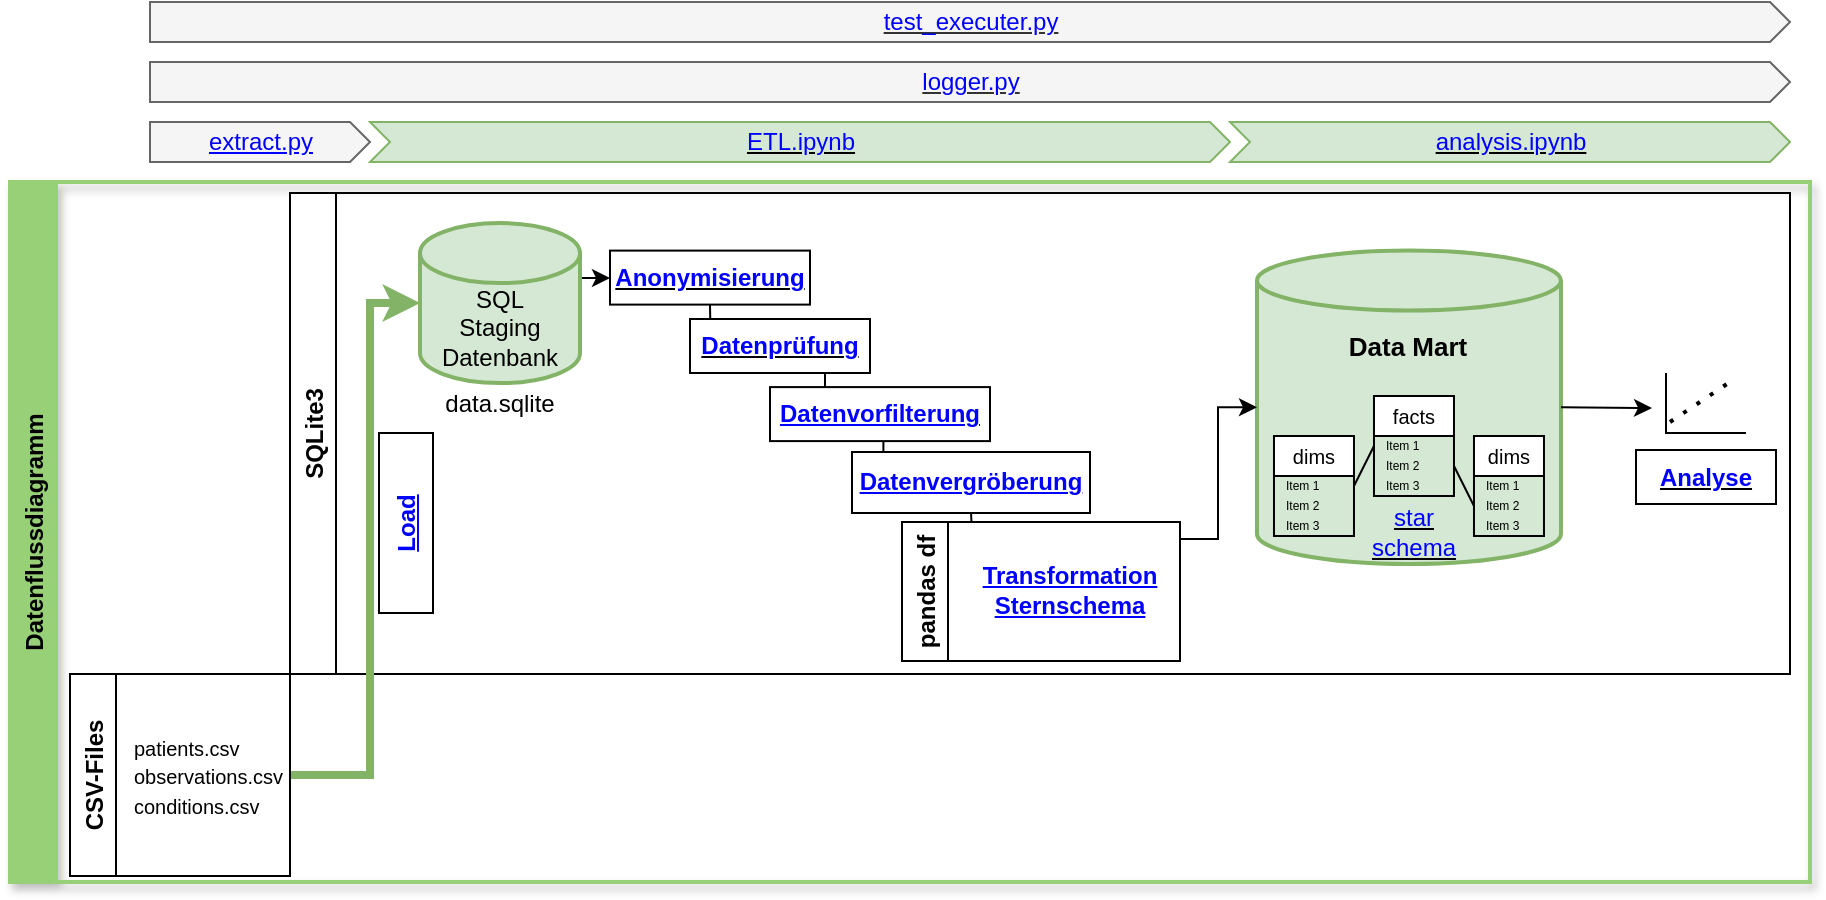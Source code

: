 <mxfile version="20.1.4" type="device"><diagram name="Page-1" id="c7488fd3-1785-93aa-aadb-54a6760d102a"><mxGraphModel dx="1153" dy="543" grid="1" gridSize="10" guides="1" tooltips="1" connect="1" arrows="1" fold="1" page="1" pageScale="1" pageWidth="1100" pageHeight="850" background="none" math="0" shadow="0"><root><mxCell id="0"/><mxCell id="1" parent="0"/><UserObject label="Datenflussdiagramm" id="xkVVOxBw_yeJyGsyUjNZ-36"><mxCell style="swimlane;horizontal=0;shadow=1;labelBackgroundColor=none;labelBorderColor=none;fontSize=12;fontColor=#000000;strokeColor=#97D077;strokeWidth=2;fillColor=#97D077;gradientColor=none;" parent="1" vertex="1"><mxGeometry x="50" y="660" width="900" height="350" as="geometry"/></mxCell></UserObject><UserObject label="SQLite3" link="https://github.com/Fuenfgeld/DMA2022DataProjectC/blob/main/src/analysis.ipynb" id="PFIuR6v0ovPzgkqPzc4s-4"><mxCell style="swimlane;horizontal=0;startSize=23;" parent="xkVVOxBw_yeJyGsyUjNZ-36" vertex="1"><mxGeometry x="140" y="5.5" width="750" height="240.5" as="geometry"/></mxCell></UserObject><mxCell id="Z-9TnousxGG4WOgWIYyv-4" style="edgeStyle=orthogonalEdgeStyle;rounded=0;orthogonalLoop=1;jettySize=auto;html=1;exitX=1;exitY=0;exitDx=0;exitDy=27.5;exitPerimeter=0;entryX=0;entryY=0.5;entryDx=0;entryDy=0;fontColor=#0000FF;" parent="PFIuR6v0ovPzgkqPzc4s-4" source="fH8lq0TSA_9BYZk7DDAZ-1" target="xkVVOxBw_yeJyGsyUjNZ-43" edge="1"><mxGeometry relative="1" as="geometry"/></mxCell><mxCell id="fH8lq0TSA_9BYZk7DDAZ-1" value="SQL&lt;br&gt;Staging&lt;br&gt;Datenbank" style="shape=cylinder3;whiteSpace=wrap;html=1;boundedLbl=1;backgroundOutline=1;size=15;strokeWidth=2;fillColor=#d5e8d4;strokeColor=#82b366;" parent="PFIuR6v0ovPzgkqPzc4s-4" vertex="1"><mxGeometry x="65" y="15.05" width="80" height="80" as="geometry"/></mxCell><mxCell id="Z-9TnousxGG4WOgWIYyv-5" style="edgeStyle=orthogonalEdgeStyle;rounded=0;orthogonalLoop=1;jettySize=auto;html=1;exitX=0.5;exitY=1;exitDx=0;exitDy=0;entryX=0.113;entryY=0.111;entryDx=0;entryDy=0;entryPerimeter=0;fontColor=#0000FF;endArrow=none;endFill=0;" parent="PFIuR6v0ovPzgkqPzc4s-4" source="xkVVOxBw_yeJyGsyUjNZ-43" target="PFIuR6v0ovPzgkqPzc4s-8" edge="1"><mxGeometry relative="1" as="geometry"/></mxCell><UserObject label="&lt;b&gt;&lt;u&gt;&lt;font color=&quot;#0000ff&quot;&gt;Anonymisierung&lt;/font&gt;&lt;/u&gt;&lt;br&gt;&lt;/b&gt;" link="https://github.com/Fuenfgeld/DMA2022DataProjectC/wiki/Datenvorverarbeitung#anonymisierung" id="xkVVOxBw_yeJyGsyUjNZ-43"><mxCell style="whiteSpace=wrap;html=1;strokeWidth=1;labelBorderColor=none;strokeColor=default;labelBackgroundColor=none;gradientColor=none;" parent="PFIuR6v0ovPzgkqPzc4s-4" vertex="1"><mxGeometry x="160" y="28.8" width="100" height="27" as="geometry"/></mxCell></UserObject><mxCell id="xkVVOxBw_yeJyGsyUjNZ-8" value="" style="shape=cylinder3;whiteSpace=wrap;html=1;boundedLbl=1;backgroundOutline=3;size=15;strokeColor=#82b366;fillColor=#d5e8d4;strokeWidth=2;align=center;" parent="PFIuR6v0ovPzgkqPzc4s-4" vertex="1"><mxGeometry x="483.49" y="28.8" width="152" height="156.7" as="geometry"/></mxCell><mxCell id="Z-9TnousxGG4WOgWIYyv-10" style="edgeStyle=orthogonalEdgeStyle;rounded=0;orthogonalLoop=1;jettySize=auto;html=1;exitX=0.75;exitY=1;exitDx=0;exitDy=0;entryX=0.25;entryY=0;entryDx=0;entryDy=0;fontColor=#0000FF;endArrow=none;endFill=0;" parent="PFIuR6v0ovPzgkqPzc4s-4" source="PFIuR6v0ovPzgkqPzc4s-8" target="WWk708Z8lFxyfW0Tjglj-2" edge="1"><mxGeometry relative="1" as="geometry"/></mxCell><UserObject label="&lt;b&gt;&lt;u&gt;&lt;font color=&quot;#0000ff&quot;&gt;Datenprüfung&lt;/font&gt;&lt;/u&gt;&lt;br&gt;&lt;/b&gt;" link="https://github.com/Fuenfgeld/DMA2022DataProjectC/wiki/Datenvorverarbeitung#datenpr%C3%BCfung" id="PFIuR6v0ovPzgkqPzc4s-8"><mxCell style="whiteSpace=wrap;html=1;strokeWidth=1;labelBorderColor=none;strokeColor=default;labelBackgroundColor=none;gradientColor=none;" parent="PFIuR6v0ovPzgkqPzc4s-4" vertex="1"><mxGeometry x="200" y="63.0" width="90" height="27" as="geometry"/></mxCell></UserObject><mxCell id="5ND1hd7ILfxyxebTAZks-1" value="facts" style="swimlane;fontStyle=0;childLayout=stackLayout;horizontal=1;startSize=20;horizontalStack=0;resizeParent=1;resizeParentMax=0;resizeLast=0;collapsible=1;marginBottom=0;fontSize=10;" parent="PFIuR6v0ovPzgkqPzc4s-4" vertex="1"><mxGeometry x="541.99" y="101.5" width="40" height="50" as="geometry"/></mxCell><mxCell id="5ND1hd7ILfxyxebTAZks-2" value="Item 1" style="text;strokeColor=none;fillColor=none;align=left;verticalAlign=middle;spacingLeft=4;spacingRight=4;overflow=hidden;points=[[0,0.5],[1,0.5]];portConstraint=eastwest;rotatable=0;fontSize=6;" parent="5ND1hd7ILfxyxebTAZks-1" vertex="1"><mxGeometry y="20" width="40" height="10" as="geometry"/></mxCell><mxCell id="5ND1hd7ILfxyxebTAZks-3" value="Item 2" style="text;strokeColor=none;fillColor=none;align=left;verticalAlign=middle;spacingLeft=4;spacingRight=4;overflow=hidden;points=[[0,0.5],[1,0.5]];portConstraint=eastwest;rotatable=0;fontSize=6;" parent="5ND1hd7ILfxyxebTAZks-1" vertex="1"><mxGeometry y="30" width="40" height="10" as="geometry"/></mxCell><mxCell id="5ND1hd7ILfxyxebTAZks-4" value="Item 3" style="text;strokeColor=none;fillColor=none;align=left;verticalAlign=middle;spacingLeft=4;spacingRight=4;overflow=hidden;points=[[0,0.5],[1,0.5]];portConstraint=eastwest;rotatable=0;fontSize=6;" parent="5ND1hd7ILfxyxebTAZks-1" vertex="1"><mxGeometry y="40" width="40" height="10" as="geometry"/></mxCell><mxCell id="5ND1hd7ILfxyxebTAZks-5" value="dims" style="swimlane;fontStyle=0;childLayout=stackLayout;horizontal=1;startSize=20;horizontalStack=0;resizeParent=1;resizeParentMax=0;resizeLast=0;collapsible=1;marginBottom=0;fontSize=10;" parent="PFIuR6v0ovPzgkqPzc4s-4" vertex="1"><mxGeometry x="591.99" y="121.5" width="35" height="50" as="geometry"/></mxCell><mxCell id="5ND1hd7ILfxyxebTAZks-6" value="Item 1" style="text;strokeColor=none;fillColor=none;align=left;verticalAlign=middle;spacingLeft=4;spacingRight=4;overflow=hidden;points=[[0,0.5],[1,0.5]];portConstraint=eastwest;rotatable=0;fontSize=6;" parent="5ND1hd7ILfxyxebTAZks-5" vertex="1"><mxGeometry y="20" width="35" height="10" as="geometry"/></mxCell><mxCell id="5ND1hd7ILfxyxebTAZks-7" value="Item 2" style="text;strokeColor=none;fillColor=none;align=left;verticalAlign=middle;spacingLeft=4;spacingRight=4;overflow=hidden;points=[[0,0.5],[1,0.5]];portConstraint=eastwest;rotatable=0;fontSize=6;" parent="5ND1hd7ILfxyxebTAZks-5" vertex="1"><mxGeometry y="30" width="35" height="10" as="geometry"/></mxCell><mxCell id="5ND1hd7ILfxyxebTAZks-8" value="Item 3" style="text;strokeColor=none;fillColor=none;align=left;verticalAlign=middle;spacingLeft=4;spacingRight=4;overflow=hidden;points=[[0,0.5],[1,0.5]];portConstraint=eastwest;rotatable=0;fontSize=6;" parent="5ND1hd7ILfxyxebTAZks-5" vertex="1"><mxGeometry y="40" width="35" height="10" as="geometry"/></mxCell><mxCell id="5ND1hd7ILfxyxebTAZks-9" value="dims" style="swimlane;fontStyle=0;childLayout=stackLayout;horizontal=1;startSize=20;horizontalStack=0;resizeParent=1;resizeParentMax=0;resizeLast=0;collapsible=1;marginBottom=0;fontSize=10;" parent="PFIuR6v0ovPzgkqPzc4s-4" vertex="1"><mxGeometry x="491.99" y="121.5" width="40" height="50" as="geometry"/></mxCell><mxCell id="5ND1hd7ILfxyxebTAZks-10" value="Item 1" style="text;strokeColor=none;fillColor=none;align=left;verticalAlign=middle;spacingLeft=4;spacingRight=4;overflow=hidden;points=[[0,0.5],[1,0.5]];portConstraint=eastwest;rotatable=0;fontSize=6;" parent="5ND1hd7ILfxyxebTAZks-9" vertex="1"><mxGeometry y="20" width="40" height="10" as="geometry"/></mxCell><mxCell id="5ND1hd7ILfxyxebTAZks-11" value="Item 2" style="text;strokeColor=none;fillColor=none;align=left;verticalAlign=middle;spacingLeft=4;spacingRight=4;overflow=hidden;points=[[0,0.5],[1,0.5]];portConstraint=eastwest;rotatable=0;fontSize=6;" parent="5ND1hd7ILfxyxebTAZks-9" vertex="1"><mxGeometry y="30" width="40" height="10" as="geometry"/></mxCell><mxCell id="5ND1hd7ILfxyxebTAZks-12" value="Item 3" style="text;strokeColor=none;fillColor=none;align=left;verticalAlign=middle;spacingLeft=4;spacingRight=4;overflow=hidden;points=[[0,0.5],[1,0.5]];portConstraint=eastwest;rotatable=0;fontSize=6;" parent="5ND1hd7ILfxyxebTAZks-9" vertex="1"><mxGeometry y="40" width="40" height="10" as="geometry"/></mxCell><mxCell id="5ND1hd7ILfxyxebTAZks-13" value="" style="endArrow=none;html=1;rounded=0;fontSize=6;exitX=1;exitY=0.5;exitDx=0;exitDy=0;entryX=0;entryY=0.5;entryDx=0;entryDy=0;" parent="PFIuR6v0ovPzgkqPzc4s-4" source="5ND1hd7ILfxyxebTAZks-9" target="5ND1hd7ILfxyxebTAZks-2" edge="1"><mxGeometry width="50" height="50" relative="1" as="geometry"><mxPoint x="591.99" y="151.5" as="sourcePoint"/><mxPoint x="641.99" y="101.5" as="targetPoint"/></mxGeometry></mxCell><mxCell id="5ND1hd7ILfxyxebTAZks-14" value="" style="endArrow=none;html=1;rounded=0;fontSize=6;entryX=0;entryY=0.5;entryDx=0;entryDy=0;exitX=1;exitY=0.5;exitDx=0;exitDy=0;" parent="PFIuR6v0ovPzgkqPzc4s-4" source="5ND1hd7ILfxyxebTAZks-3" target="5ND1hd7ILfxyxebTAZks-7" edge="1"><mxGeometry width="50" height="50" relative="1" as="geometry"><mxPoint x="591.99" y="151.5" as="sourcePoint"/><mxPoint x="641.99" y="101.5" as="targetPoint"/></mxGeometry></mxCell><mxCell id="5ND1hd7ILfxyxebTAZks-15" value="&lt;font style=&quot;font-size: 13px;&quot;&gt;&lt;b&gt;Data Mart&lt;/b&gt;&lt;/font&gt;" style="text;html=1;strokeColor=none;fillColor=none;align=center;verticalAlign=middle;whiteSpace=wrap;rounded=0;fontSize=10;" parent="PFIuR6v0ovPzgkqPzc4s-4" vertex="1"><mxGeometry x="483.49" y="61.5" width="152" height="30" as="geometry"/></mxCell><mxCell id="Z-9TnousxGG4WOgWIYyv-7" style="edgeStyle=orthogonalEdgeStyle;rounded=0;orthogonalLoop=1;jettySize=auto;html=1;exitX=0.5;exitY=1;exitDx=0;exitDy=0;entryX=0.25;entryY=0;entryDx=0;entryDy=0;fontColor=#0000FF;endArrow=none;endFill=0;" parent="PFIuR6v0ovPzgkqPzc4s-4" source="uUQ6Lqgu7IrXjWPr7j8Y-1" target="YkNErlGE9aybnZ01sQq4-3" edge="1"><mxGeometry relative="1" as="geometry"/></mxCell><UserObject label="&lt;b&gt;&lt;font color=&quot;#0000ff&quot;&gt;&lt;u&gt;Datenvergröberung&lt;/u&gt;&lt;/font&gt;&lt;br&gt;&lt;/b&gt;" link="https://github.com/Fuenfgeld/DMA2022DataProjectC/wiki/Datenvorverarbeitung#vergr%C3%B6berung-der-daten" id="uUQ6Lqgu7IrXjWPr7j8Y-1"><mxCell style="whiteSpace=wrap;html=1;strokeWidth=1;labelBorderColor=none;strokeColor=default;labelBackgroundColor=none;gradientColor=none;" parent="PFIuR6v0ovPzgkqPzc4s-4" vertex="1"><mxGeometry x="281" y="129.5" width="119" height="30.5" as="geometry"/></mxCell></UserObject><mxCell id="xkVVOxBw_yeJyGsyUjNZ-20" style="edgeStyle=none;rounded=0;orthogonalLoop=1;jettySize=auto;html=1;exitX=1;exitY=0.5;exitDx=0;exitDy=0;exitPerimeter=0;entryX=0;entryY=0.5;entryDx=0;entryDy=0;" parent="PFIuR6v0ovPzgkqPzc4s-4" source="xkVVOxBw_yeJyGsyUjNZ-8" edge="1"><mxGeometry relative="1" as="geometry"><mxPoint x="535.49" y="201.5" as="sourcePoint"/><mxPoint x="681" y="107.5" as="targetPoint"/></mxGeometry></mxCell><mxCell id="YkNErlGE9aybnZ01sQq4-17" value="data.sqlite" style="text;html=1;strokeColor=none;fillColor=none;align=center;verticalAlign=middle;whiteSpace=wrap;rounded=0;" parent="PFIuR6v0ovPzgkqPzc4s-4" vertex="1"><mxGeometry x="75" y="90.5" width="60" height="30" as="geometry"/></mxCell><mxCell id="YkNErlGE9aybnZ01sQq4-32" style="edgeStyle=orthogonalEdgeStyle;rounded=0;orthogonalLoop=1;jettySize=auto;html=1;exitX=1;exitY=0.5;exitDx=0;exitDy=0;entryX=0;entryY=0.5;entryDx=0;entryDy=0;entryPerimeter=0;strokeWidth=1;" parent="PFIuR6v0ovPzgkqPzc4s-4" source="YkNErlGE9aybnZ01sQq4-3" target="xkVVOxBw_yeJyGsyUjNZ-8" edge="1"><mxGeometry relative="1" as="geometry"><Array as="points"><mxPoint x="464" y="173"/><mxPoint x="464" y="107"/></Array></mxGeometry></mxCell><UserObject label="pandas df" link="https://github.com/Fuenfgeld/DMA2022DataProjectC/wiki/Mappingtabellen#mappingtabellen-sternschema" id="YkNErlGE9aybnZ01sQq4-3"><mxCell style="swimlane;horizontal=0;labelBorderColor=none;strokeColor=default;fillColor=default;" parent="PFIuR6v0ovPzgkqPzc4s-4" vertex="1"><mxGeometry x="306" y="164.5" width="139" height="69.5" as="geometry"/></mxCell></UserObject><mxCell id="xkVVOxBw_yeJyGsyUjNZ-44" value="&lt;b&gt;&lt;font color=&quot;#0000ff&quot;&gt;&lt;u&gt;Transformation Sternschema&lt;/u&gt;&lt;/font&gt;&lt;br&gt;&lt;/b&gt;" style="whiteSpace=wrap;html=1;strokeWidth=2;labelBorderColor=none;strokeColor=none;labelBackgroundColor=none;gradientColor=none;" parent="YkNErlGE9aybnZ01sQq4-3" vertex="1"><mxGeometry x="39" y="15.3" width="90" height="37.45" as="geometry"/></mxCell><UserObject label="&lt;b&gt;&lt;font color=&quot;#0000ff&quot;&gt;&lt;u&gt;Load&lt;/u&gt;&lt;/font&gt;&lt;br&gt;&lt;/b&gt;" link="https://nbviewer.org/github/Fuenfgeld/DMA2022DataProjectC/blob/main/src/ETL.ipynb#Daten-in-Datenbank-laden" id="WWk708Z8lFxyfW0Tjglj-1"><mxCell style="whiteSpace=wrap;html=1;strokeWidth=1;labelBorderColor=none;strokeColor=default;labelBackgroundColor=none;gradientColor=none;rotation=-90;" parent="PFIuR6v0ovPzgkqPzc4s-4" vertex="1"><mxGeometry x="13" y="151.5" width="90" height="27" as="geometry"/></mxCell></UserObject><mxCell id="Z-9TnousxGG4WOgWIYyv-6" style="edgeStyle=orthogonalEdgeStyle;rounded=0;orthogonalLoop=1;jettySize=auto;html=1;exitX=0.5;exitY=1;exitDx=0;exitDy=0;entryX=0.132;entryY=-0.003;entryDx=0;entryDy=0;entryPerimeter=0;fontColor=#0000FF;endArrow=none;endFill=0;" parent="PFIuR6v0ovPzgkqPzc4s-4" source="WWk708Z8lFxyfW0Tjglj-2" target="uUQ6Lqgu7IrXjWPr7j8Y-1" edge="1"><mxGeometry relative="1" as="geometry"><Array as="points"><mxPoint x="297" y="124"/></Array></mxGeometry></mxCell><UserObject label="&lt;b&gt;&lt;font color=&quot;#0000ff&quot;&gt;&lt;u&gt;Datenvorfilterung&lt;/u&gt;&lt;/font&gt;&lt;br&gt;&lt;/b&gt;" link="https://github.com/Fuenfgeld/DMA2022DataProjectC/wiki/Mappingtabellen#schritt-vorfilterung" id="WWk708Z8lFxyfW0Tjglj-2"><mxCell style="whiteSpace=wrap;html=1;strokeWidth=1;labelBorderColor=none;strokeColor=default;labelBackgroundColor=none;gradientColor=none;" parent="PFIuR6v0ovPzgkqPzc4s-4" vertex="1"><mxGeometry x="240" y="97.05" width="110" height="27" as="geometry"/></mxCell></UserObject><UserObject label="&lt;b&gt;&lt;u&gt;&lt;font color=&quot;#0000ff&quot;&gt;Analyse&lt;/font&gt;&lt;/u&gt;&lt;br&gt;&lt;/b&gt;" link="https://github.com/Fuenfgeld/DMA2022DataProjectC/wiki/Analyse" id="Z-9TnousxGG4WOgWIYyv-11"><mxCell style="whiteSpace=wrap;html=1;strokeWidth=1;labelBorderColor=none;strokeColor=default;labelBackgroundColor=none;gradientColor=none;" parent="PFIuR6v0ovPzgkqPzc4s-4" vertex="1"><mxGeometry x="673" y="128.5" width="70" height="27" as="geometry"/></mxCell></UserObject><UserObject label="&lt;u&gt;&lt;font color=&quot;#0000ff&quot;&gt;star schema&lt;/font&gt;&lt;/u&gt;" link="https://github.com/Fuenfgeld/DMA2022DataProjectC/wiki/Datenschema" id="Z-9TnousxGG4WOgWIYyv-12"><mxCell style="text;html=1;strokeColor=none;fillColor=none;align=center;verticalAlign=middle;whiteSpace=wrap;rounded=0;" parent="PFIuR6v0ovPzgkqPzc4s-4" vertex="1"><mxGeometry x="531.99" y="154.5" width="60" height="30" as="geometry"/></mxCell></UserObject><mxCell id="pQJyOFhlQHEcxfE2HQod-1" value="" style="endArrow=none;html=1;rounded=0;fontFamily=Helvetica;fontSize=12;fontColor=default;" edge="1" parent="PFIuR6v0ovPzgkqPzc4s-4"><mxGeometry width="50" height="50" relative="1" as="geometry"><mxPoint x="728" y="120" as="sourcePoint"/><mxPoint x="688" y="90" as="targetPoint"/><Array as="points"><mxPoint x="688" y="120"/></Array></mxGeometry></mxCell><mxCell id="YkNErlGE9aybnZ01sQq4-19" style="edgeStyle=orthogonalEdgeStyle;rounded=0;orthogonalLoop=1;jettySize=auto;html=1;exitX=1;exitY=0.5;exitDx=0;exitDy=0;entryX=0;entryY=0.5;entryDx=0;entryDy=0;entryPerimeter=0;strokeWidth=4;fillColor=#d5e8d4;strokeColor=#82b366;" parent="1" source="PFIuR6v0ovPzgkqPzc4s-3" target="fH8lq0TSA_9BYZk7DDAZ-1" edge="1"><mxGeometry relative="1" as="geometry"><Array as="points"><mxPoint x="230" y="957"/><mxPoint x="230" y="721"/></Array></mxGeometry></mxCell><UserObject label="CSV-Files" link="https://github.com/Fuenfgeld/DMA2022DataProjectC/tree/main/data" id="PFIuR6v0ovPzgkqPzc4s-3"><mxCell style="swimlane;horizontal=0;labelBorderColor=none;strokeColor=default;fillColor=default;" parent="1" vertex="1"><mxGeometry x="80" y="906" width="110" height="101" as="geometry"/></mxCell></UserObject><mxCell id="pQJyOFhlQHEcxfE2HQod-3" value="&lt;font style=&quot;font-size: 10px;&quot;&gt;patients.csv&lt;br&gt;observations.csv&lt;br&gt;conditions.csv&lt;/font&gt;" style="text;html=1;strokeColor=none;fillColor=none;align=left;verticalAlign=middle;whiteSpace=wrap;rounded=0;shadow=1;labelBackgroundColor=#ffffff;fontFamily=Helvetica;fontSize=12;fontColor=default;" vertex="1" parent="PFIuR6v0ovPzgkqPzc4s-3"><mxGeometry x="30" y="38.25" width="60" height="24.5" as="geometry"/></mxCell><UserObject label="&lt;u&gt;&lt;font color=&quot;#0000ff&quot;&gt;ETL.ipynb&lt;/font&gt;&lt;/u&gt;" link="https://github.com/Fuenfgeld/DMA2022DataProjectC/blob/main/src/ETL.ipynb" id="YkNErlGE9aybnZ01sQq4-8"><mxCell style="html=1;shadow=0;dashed=0;align=center;verticalAlign=middle;shape=mxgraph.arrows2.arrow;dy=0;dx=10;notch=10;fillColor=#d5e8d4;strokeColor=#82b366;" parent="1" vertex="1"><mxGeometry x="230" y="630" width="430" height="20" as="geometry"/></mxCell></UserObject><UserObject label="&lt;font color=&quot;#0000ff&quot;&gt;&lt;u&gt;extract.py&lt;/u&gt;&lt;/font&gt;" link="https://github.com/Fuenfgeld/DMA2022DataProjectC/blob/main/src/extract.py" id="YkNErlGE9aybnZ01sQq4-9"><mxCell style="html=1;shadow=0;dashed=0;align=center;verticalAlign=middle;shape=mxgraph.arrows2.arrow;dy=0;dx=10;notch=0;fillColor=#f5f5f5;fontColor=#333333;strokeColor=#666666;" parent="1" vertex="1"><mxGeometry x="120" y="630" width="110" height="20" as="geometry"/></mxCell></UserObject><UserObject label="&lt;u&gt;&lt;font color=&quot;#0000ff&quot;&gt;analysis.ipynb&lt;/font&gt;&lt;/u&gt;" link="https://github.com/Fuenfgeld/DMA2022DataProjectC/blob/main/src/analysis.ipynb" id="YkNErlGE9aybnZ01sQq4-15"><mxCell style="html=1;shadow=0;dashed=0;align=center;verticalAlign=middle;shape=mxgraph.arrows2.arrow;dy=0;dx=10;notch=10;fillColor=#d5e8d4;strokeColor=#82b366;" parent="1" vertex="1"><mxGeometry x="660" y="630" width="280" height="20" as="geometry"/></mxCell></UserObject><UserObject label="&lt;u&gt;&lt;font color=&quot;#0000ff&quot;&gt;logger.py&lt;/font&gt;&lt;/u&gt;" link="https://github.com/Fuenfgeld/DMA2022DataProjectC/blob/main/src/logger.py" id="YkNErlGE9aybnZ01sQq4-36"><mxCell style="html=1;shadow=0;dashed=0;align=center;verticalAlign=middle;shape=mxgraph.arrows2.arrow;dy=0;dx=10;notch=0;fillColor=#f5f5f5;fontColor=#333333;strokeColor=#666666;" parent="1" vertex="1"><mxGeometry x="120" y="600" width="820" height="20" as="geometry"/></mxCell></UserObject><UserObject label="&lt;u&gt;&lt;font color=&quot;#0000ff&quot;&gt;test_executer.py&lt;/font&gt;&lt;/u&gt;" link="https://github.com/Fuenfgeld/DMA2022DataProjectC/blob/main/src/test_executer.py" id="YkNErlGE9aybnZ01sQq4-37"><mxCell style="html=1;shadow=0;dashed=0;align=center;verticalAlign=middle;shape=mxgraph.arrows2.arrow;dy=0;dx=10;notch=0;fillColor=#f5f5f5;fontColor=#333333;strokeColor=#666666;" parent="1" vertex="1"><mxGeometry x="120" y="570" width="820" height="20" as="geometry"/></mxCell></UserObject><mxCell id="pQJyOFhlQHEcxfE2HQod-2" value="" style="endArrow=none;dashed=1;html=1;dashPattern=1 3;strokeWidth=2;rounded=0;fontFamily=Helvetica;fontSize=12;fontColor=default;" edge="1" parent="1"><mxGeometry width="50" height="50" relative="1" as="geometry"><mxPoint x="880" y="780" as="sourcePoint"/><mxPoint x="910" y="760" as="targetPoint"/></mxGeometry></mxCell></root></mxGraphModel></diagram></mxfile>